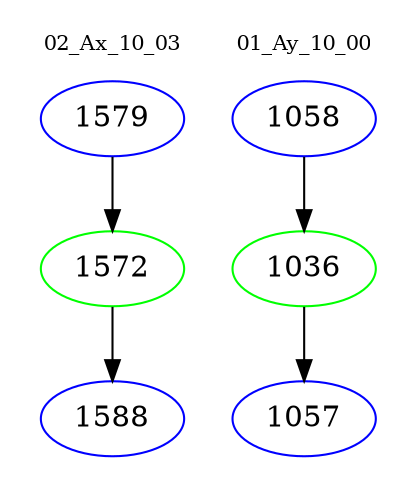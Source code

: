 digraph{
subgraph cluster_0 {
color = white
label = "02_Ax_10_03";
fontsize=10;
T0_1579 [label="1579", color="blue"]
T0_1579 -> T0_1572 [color="black"]
T0_1572 [label="1572", color="green"]
T0_1572 -> T0_1588 [color="black"]
T0_1588 [label="1588", color="blue"]
}
subgraph cluster_1 {
color = white
label = "01_Ay_10_00";
fontsize=10;
T1_1058 [label="1058", color="blue"]
T1_1058 -> T1_1036 [color="black"]
T1_1036 [label="1036", color="green"]
T1_1036 -> T1_1057 [color="black"]
T1_1057 [label="1057", color="blue"]
}
}
